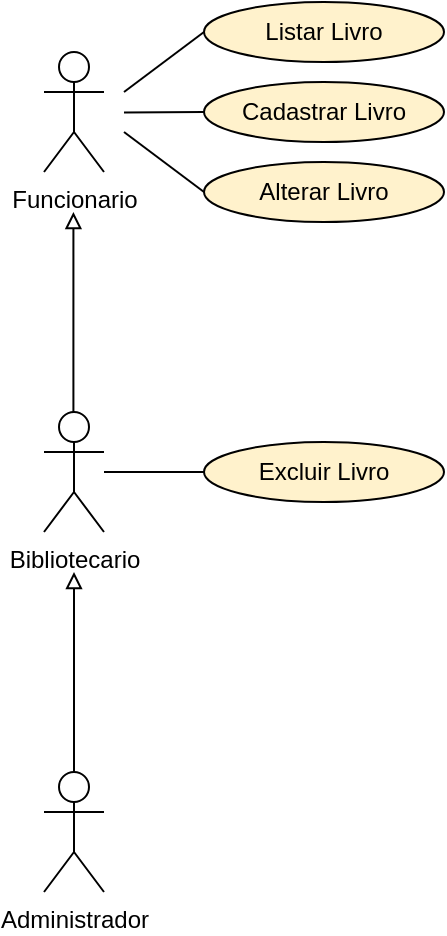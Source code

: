 <mxfile version="14.8.4" type="device"><diagram id="OuJw2wtNyGCThG0iatuD" name="Page-1"><mxGraphModel dx="412" dy="245" grid="1" gridSize="10" guides="1" tooltips="1" connect="1" arrows="1" fold="1" page="1" pageScale="1" pageWidth="850" pageHeight="1100" math="0" shadow="0"><root><mxCell id="0"/><mxCell id="1" parent="0"/><mxCell id="lwTfGbmKr3NFYUxFEAk1-19" style="edgeStyle=orthogonalEdgeStyle;rounded=0;orthogonalLoop=1;jettySize=auto;html=1;endArrow=block;endFill=0;" edge="1" parent="1" source="lwTfGbmKr3NFYUxFEAk1-20"><mxGeometry relative="1" as="geometry"><mxPoint x="155" y="370" as="targetPoint"/><mxPoint x="155" y="460" as="sourcePoint"/><Array as="points"><mxPoint x="155" y="440"/><mxPoint x="155" y="440"/></Array></mxGeometry></mxCell><mxCell id="lwTfGbmKr3NFYUxFEAk1-20" value="Administrador" style="shape=umlActor;verticalLabelPosition=bottom;verticalAlign=top;html=1;outlineConnect=0;" vertex="1" parent="1"><mxGeometry x="140" y="470" width="30" height="60" as="geometry"/></mxCell><mxCell id="lwTfGbmKr3NFYUxFEAk1-21" value="Funcionario" style="shape=umlActor;verticalLabelPosition=bottom;verticalAlign=top;html=1;outlineConnect=0;" vertex="1" parent="1"><mxGeometry x="140" y="110" width="30" height="60" as="geometry"/></mxCell><mxCell id="lwTfGbmKr3NFYUxFEAk1-35" style="edgeStyle=none;rounded=0;orthogonalLoop=1;jettySize=auto;html=1;exitX=0;exitY=0.5;exitDx=0;exitDy=0;endArrow=none;endFill=0;" edge="1" parent="1" source="lwTfGbmKr3NFYUxFEAk1-23"><mxGeometry relative="1" as="geometry"><mxPoint x="180" y="130" as="targetPoint"/></mxGeometry></mxCell><mxCell id="lwTfGbmKr3NFYUxFEAk1-23" value="Listar Livro" style="ellipse;whiteSpace=wrap;html=1;fillColor=#fff2cc;" vertex="1" parent="1"><mxGeometry x="220" y="85" width="120" height="30" as="geometry"/></mxCell><mxCell id="lwTfGbmKr3NFYUxFEAk1-34" style="edgeStyle=none;rounded=0;orthogonalLoop=1;jettySize=auto;html=1;exitX=0;exitY=0.5;exitDx=0;exitDy=0;endArrow=none;endFill=0;" edge="1" parent="1" source="lwTfGbmKr3NFYUxFEAk1-25"><mxGeometry relative="1" as="geometry"><mxPoint x="180" y="140.2" as="targetPoint"/></mxGeometry></mxCell><mxCell id="lwTfGbmKr3NFYUxFEAk1-25" value="Cadastrar Livro" style="ellipse;whiteSpace=wrap;html=1;fillColor=#fff2cc;" vertex="1" parent="1"><mxGeometry x="220" y="125" width="120" height="30" as="geometry"/></mxCell><mxCell id="lwTfGbmKr3NFYUxFEAk1-36" style="edgeStyle=none;rounded=0;orthogonalLoop=1;jettySize=auto;html=1;exitX=0;exitY=0.5;exitDx=0;exitDy=0;endArrow=none;endFill=0;" edge="1" parent="1" source="lwTfGbmKr3NFYUxFEAk1-27"><mxGeometry relative="1" as="geometry"><mxPoint x="180" y="150" as="targetPoint"/></mxGeometry></mxCell><mxCell id="lwTfGbmKr3NFYUxFEAk1-27" value="Alterar Livro" style="ellipse;whiteSpace=wrap;html=1;fillColor=#fff2cc;" vertex="1" parent="1"><mxGeometry x="220" y="165" width="120" height="30" as="geometry"/></mxCell><mxCell id="lwTfGbmKr3NFYUxFEAk1-30" value="Bibliotecario" style="shape=umlActor;verticalLabelPosition=bottom;verticalAlign=top;html=1;outlineConnect=0;" vertex="1" parent="1"><mxGeometry x="140" y="290" width="30" height="60" as="geometry"/></mxCell><mxCell id="lwTfGbmKr3NFYUxFEAk1-31" style="edgeStyle=orthogonalEdgeStyle;rounded=0;orthogonalLoop=1;jettySize=auto;html=1;endArrow=block;endFill=0;" edge="1" parent="1"><mxGeometry relative="1" as="geometry"><mxPoint x="154.71" y="190" as="targetPoint"/><mxPoint x="154.71" y="290" as="sourcePoint"/><Array as="points"><mxPoint x="154.71" y="260"/><mxPoint x="154.71" y="260"/></Array></mxGeometry></mxCell><mxCell id="lwTfGbmKr3NFYUxFEAk1-32" style="edgeStyle=none;rounded=0;orthogonalLoop=1;jettySize=auto;html=1;endArrow=none;endFill=0;" edge="1" parent="1" source="lwTfGbmKr3NFYUxFEAk1-33" target="lwTfGbmKr3NFYUxFEAk1-30"><mxGeometry relative="1" as="geometry"/></mxCell><mxCell id="lwTfGbmKr3NFYUxFEAk1-33" value="Excluir Livro" style="ellipse;whiteSpace=wrap;html=1;fillColor=#fff2cc;" vertex="1" parent="1"><mxGeometry x="220" y="305" width="120" height="30" as="geometry"/></mxCell></root></mxGraphModel></diagram></mxfile>